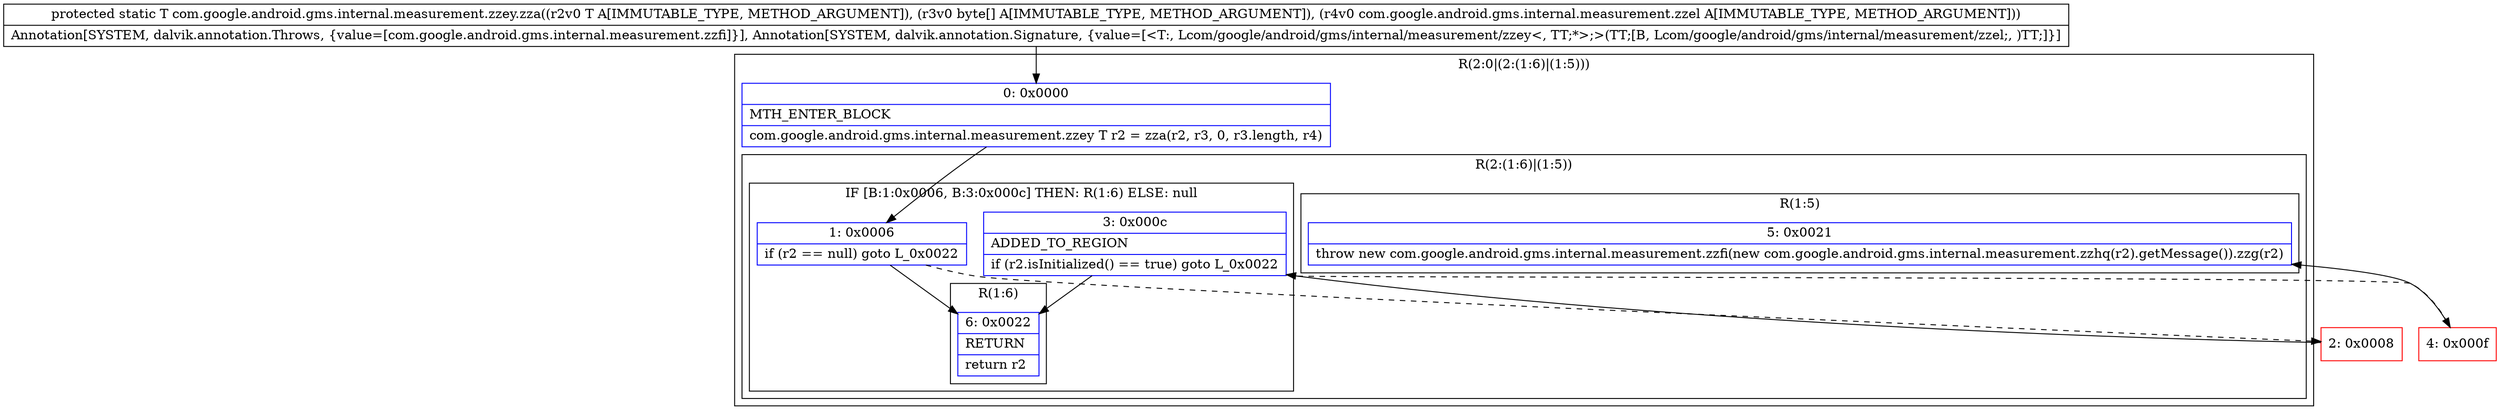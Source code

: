 digraph "CFG forcom.google.android.gms.internal.measurement.zzey.zza(Lcom\/google\/android\/gms\/internal\/measurement\/zzey;[BLcom\/google\/android\/gms\/internal\/measurement\/zzel;)Lcom\/google\/android\/gms\/internal\/measurement\/zzey;" {
subgraph cluster_Region_710313360 {
label = "R(2:0|(2:(1:6)|(1:5)))";
node [shape=record,color=blue];
Node_0 [shape=record,label="{0\:\ 0x0000|MTH_ENTER_BLOCK\l|com.google.android.gms.internal.measurement.zzey T r2 = zza(r2, r3, 0, r3.length, r4)\l}"];
subgraph cluster_Region_301439279 {
label = "R(2:(1:6)|(1:5))";
node [shape=record,color=blue];
subgraph cluster_IfRegion_109498967 {
label = "IF [B:1:0x0006, B:3:0x000c] THEN: R(1:6) ELSE: null";
node [shape=record,color=blue];
Node_1 [shape=record,label="{1\:\ 0x0006|if (r2 == null) goto L_0x0022\l}"];
Node_3 [shape=record,label="{3\:\ 0x000c|ADDED_TO_REGION\l|if (r2.isInitialized() == true) goto L_0x0022\l}"];
subgraph cluster_Region_206891191 {
label = "R(1:6)";
node [shape=record,color=blue];
Node_6 [shape=record,label="{6\:\ 0x0022|RETURN\l|return r2\l}"];
}
}
subgraph cluster_Region_1421146575 {
label = "R(1:5)";
node [shape=record,color=blue];
Node_5 [shape=record,label="{5\:\ 0x0021|throw new com.google.android.gms.internal.measurement.zzfi(new com.google.android.gms.internal.measurement.zzhq(r2).getMessage()).zzg(r2)\l}"];
}
}
}
Node_2 [shape=record,color=red,label="{2\:\ 0x0008}"];
Node_4 [shape=record,color=red,label="{4\:\ 0x000f}"];
MethodNode[shape=record,label="{protected static T com.google.android.gms.internal.measurement.zzey.zza((r2v0 T A[IMMUTABLE_TYPE, METHOD_ARGUMENT]), (r3v0 byte[] A[IMMUTABLE_TYPE, METHOD_ARGUMENT]), (r4v0 com.google.android.gms.internal.measurement.zzel A[IMMUTABLE_TYPE, METHOD_ARGUMENT]))  | Annotation[SYSTEM, dalvik.annotation.Throws, \{value=[com.google.android.gms.internal.measurement.zzfi]\}], Annotation[SYSTEM, dalvik.annotation.Signature, \{value=[\<T:, Lcom\/google\/android\/gms\/internal\/measurement\/zzey\<, TT;*\>;\>(TT;[B, Lcom\/google\/android\/gms\/internal\/measurement\/zzel;, )TT;]\}]\l}"];
MethodNode -> Node_0;
Node_0 -> Node_1;
Node_1 -> Node_2[style=dashed];
Node_1 -> Node_6;
Node_3 -> Node_4[style=dashed];
Node_3 -> Node_6;
Node_2 -> Node_3;
Node_4 -> Node_5;
}

